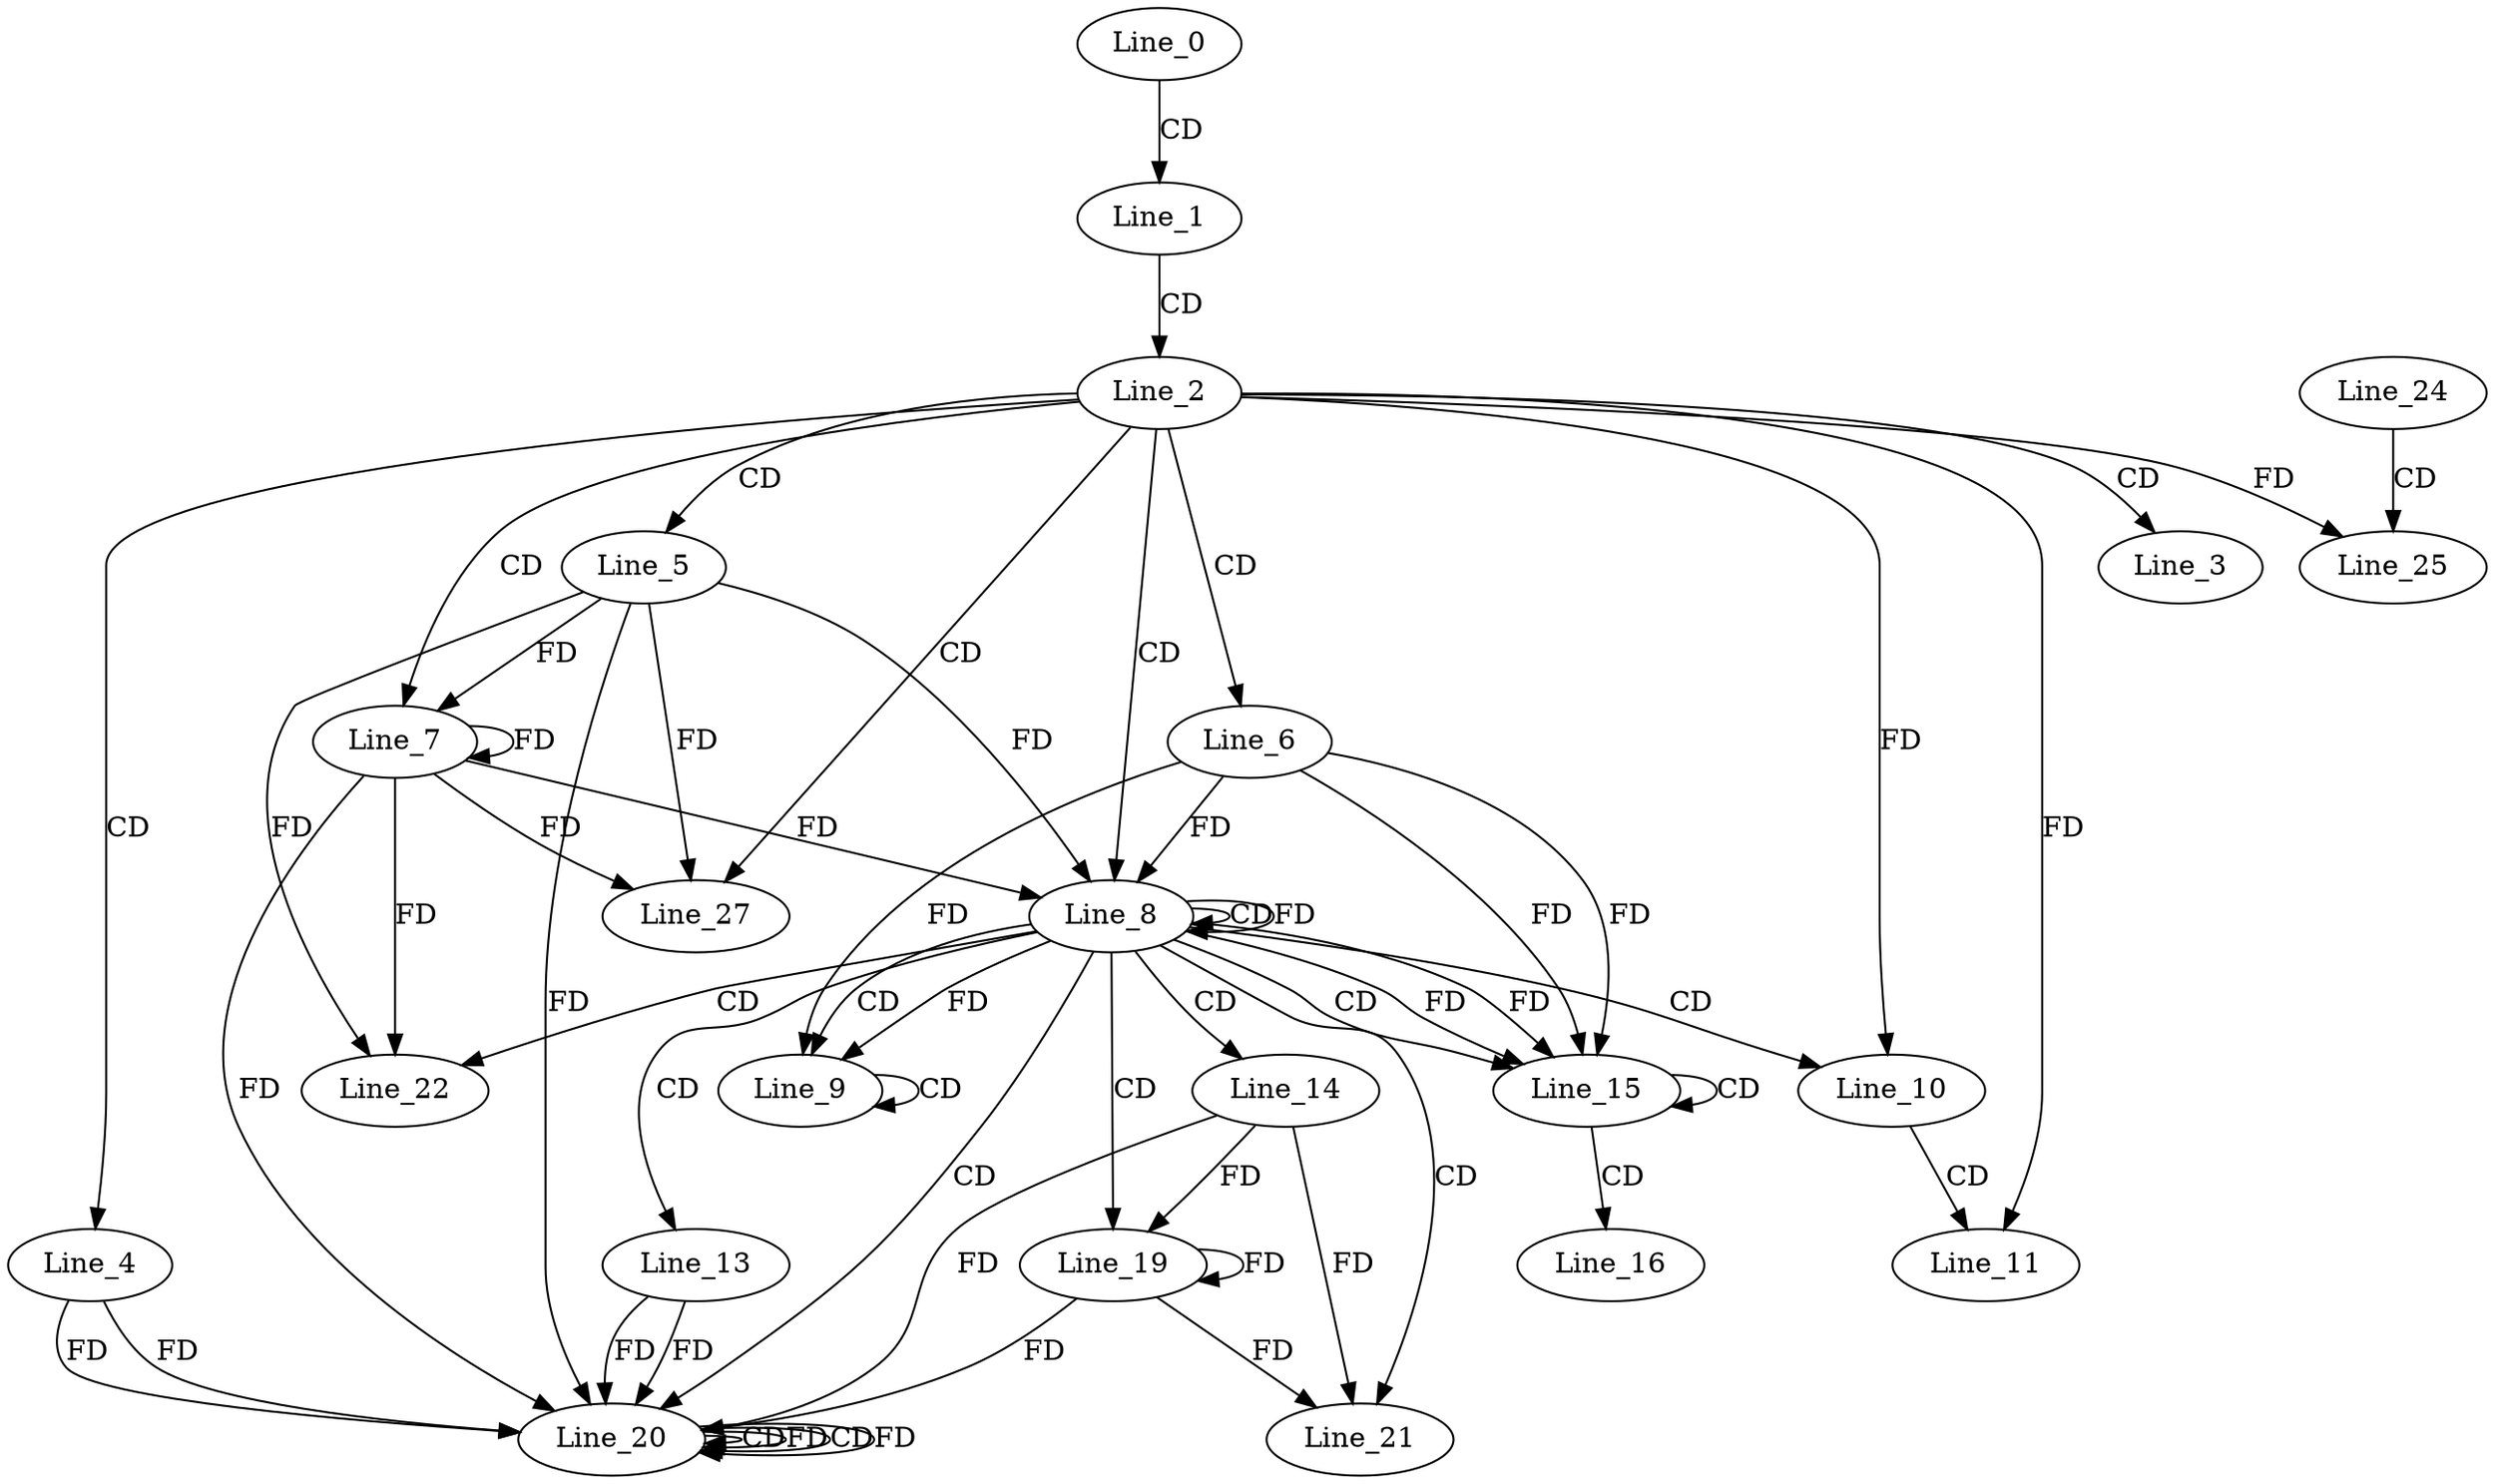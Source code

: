 digraph G {
  Line_0;
  Line_1;
  Line_2;
  Line_3;
  Line_4;
  Line_5;
  Line_6;
  Line_7;
  Line_8;
  Line_8;
  Line_8;
  Line_9;
  Line_9;
  Line_10;
  Line_11;
  Line_13;
  Line_14;
  Line_15;
  Line_15;
  Line_16;
  Line_19;
  Line_20;
  Line_20;
  Line_20;
  Line_20;
  Line_21;
  Line_22;
  Line_24;
  Line_25;
  Line_27;
  Line_0 -> Line_1 [ label="CD" ];
  Line_1 -> Line_2 [ label="CD" ];
  Line_2 -> Line_3 [ label="CD" ];
  Line_2 -> Line_4 [ label="CD" ];
  Line_2 -> Line_5 [ label="CD" ];
  Line_2 -> Line_6 [ label="CD" ];
  Line_2 -> Line_7 [ label="CD" ];
  Line_5 -> Line_7 [ label="FD" ];
  Line_7 -> Line_7 [ label="FD" ];
  Line_2 -> Line_8 [ label="CD" ];
  Line_8 -> Line_8 [ label="CD" ];
  Line_8 -> Line_8 [ label="FD" ];
  Line_6 -> Line_8 [ label="FD" ];
  Line_5 -> Line_8 [ label="FD" ];
  Line_7 -> Line_8 [ label="FD" ];
  Line_8 -> Line_9 [ label="CD" ];
  Line_9 -> Line_9 [ label="CD" ];
  Line_8 -> Line_9 [ label="FD" ];
  Line_6 -> Line_9 [ label="FD" ];
  Line_8 -> Line_10 [ label="CD" ];
  Line_2 -> Line_10 [ label="FD" ];
  Line_10 -> Line_11 [ label="CD" ];
  Line_2 -> Line_11 [ label="FD" ];
  Line_8 -> Line_13 [ label="CD" ];
  Line_8 -> Line_14 [ label="CD" ];
  Line_8 -> Line_15 [ label="CD" ];
  Line_8 -> Line_15 [ label="FD" ];
  Line_6 -> Line_15 [ label="FD" ];
  Line_15 -> Line_15 [ label="CD" ];
  Line_8 -> Line_15 [ label="FD" ];
  Line_6 -> Line_15 [ label="FD" ];
  Line_15 -> Line_16 [ label="CD" ];
  Line_8 -> Line_19 [ label="CD" ];
  Line_14 -> Line_19 [ label="FD" ];
  Line_19 -> Line_19 [ label="FD" ];
  Line_8 -> Line_20 [ label="CD" ];
  Line_20 -> Line_20 [ label="CD" ];
  Line_20 -> Line_20 [ label="FD" ];
  Line_13 -> Line_20 [ label="FD" ];
  Line_5 -> Line_20 [ label="FD" ];
  Line_7 -> Line_20 [ label="FD" ];
  Line_4 -> Line_20 [ label="FD" ];
  Line_20 -> Line_20 [ label="CD" ];
  Line_14 -> Line_20 [ label="FD" ];
  Line_19 -> Line_20 [ label="FD" ];
  Line_4 -> Line_20 [ label="FD" ];
  Line_20 -> Line_20 [ label="FD" ];
  Line_13 -> Line_20 [ label="FD" ];
  Line_8 -> Line_21 [ label="CD" ];
  Line_14 -> Line_21 [ label="FD" ];
  Line_19 -> Line_21 [ label="FD" ];
  Line_8 -> Line_22 [ label="CD" ];
  Line_5 -> Line_22 [ label="FD" ];
  Line_7 -> Line_22 [ label="FD" ];
  Line_24 -> Line_25 [ label="CD" ];
  Line_2 -> Line_25 [ label="FD" ];
  Line_2 -> Line_27 [ label="CD" ];
  Line_5 -> Line_27 [ label="FD" ];
  Line_7 -> Line_27 [ label="FD" ];
}
